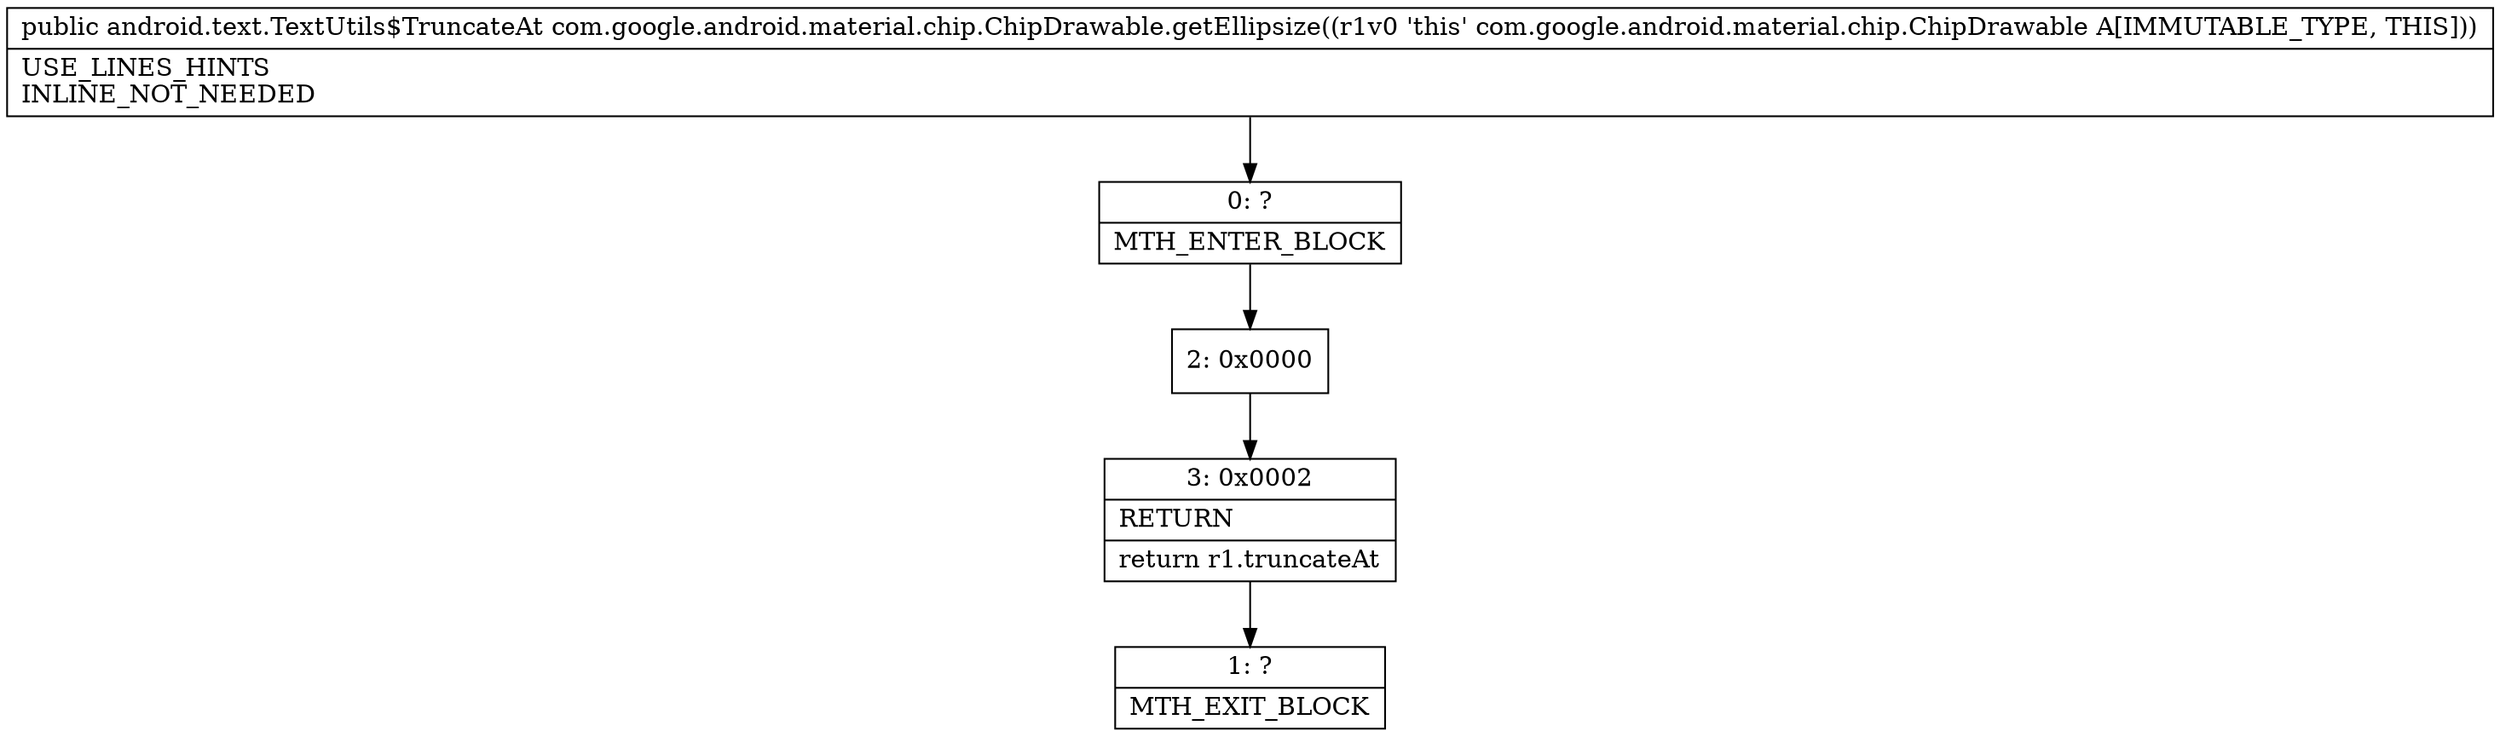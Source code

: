 digraph "CFG forcom.google.android.material.chip.ChipDrawable.getEllipsize()Landroid\/text\/TextUtils$TruncateAt;" {
Node_0 [shape=record,label="{0\:\ ?|MTH_ENTER_BLOCK\l}"];
Node_2 [shape=record,label="{2\:\ 0x0000}"];
Node_3 [shape=record,label="{3\:\ 0x0002|RETURN\l|return r1.truncateAt\l}"];
Node_1 [shape=record,label="{1\:\ ?|MTH_EXIT_BLOCK\l}"];
MethodNode[shape=record,label="{public android.text.TextUtils$TruncateAt com.google.android.material.chip.ChipDrawable.getEllipsize((r1v0 'this' com.google.android.material.chip.ChipDrawable A[IMMUTABLE_TYPE, THIS]))  | USE_LINES_HINTS\lINLINE_NOT_NEEDED\l}"];
MethodNode -> Node_0;Node_0 -> Node_2;
Node_2 -> Node_3;
Node_3 -> Node_1;
}

